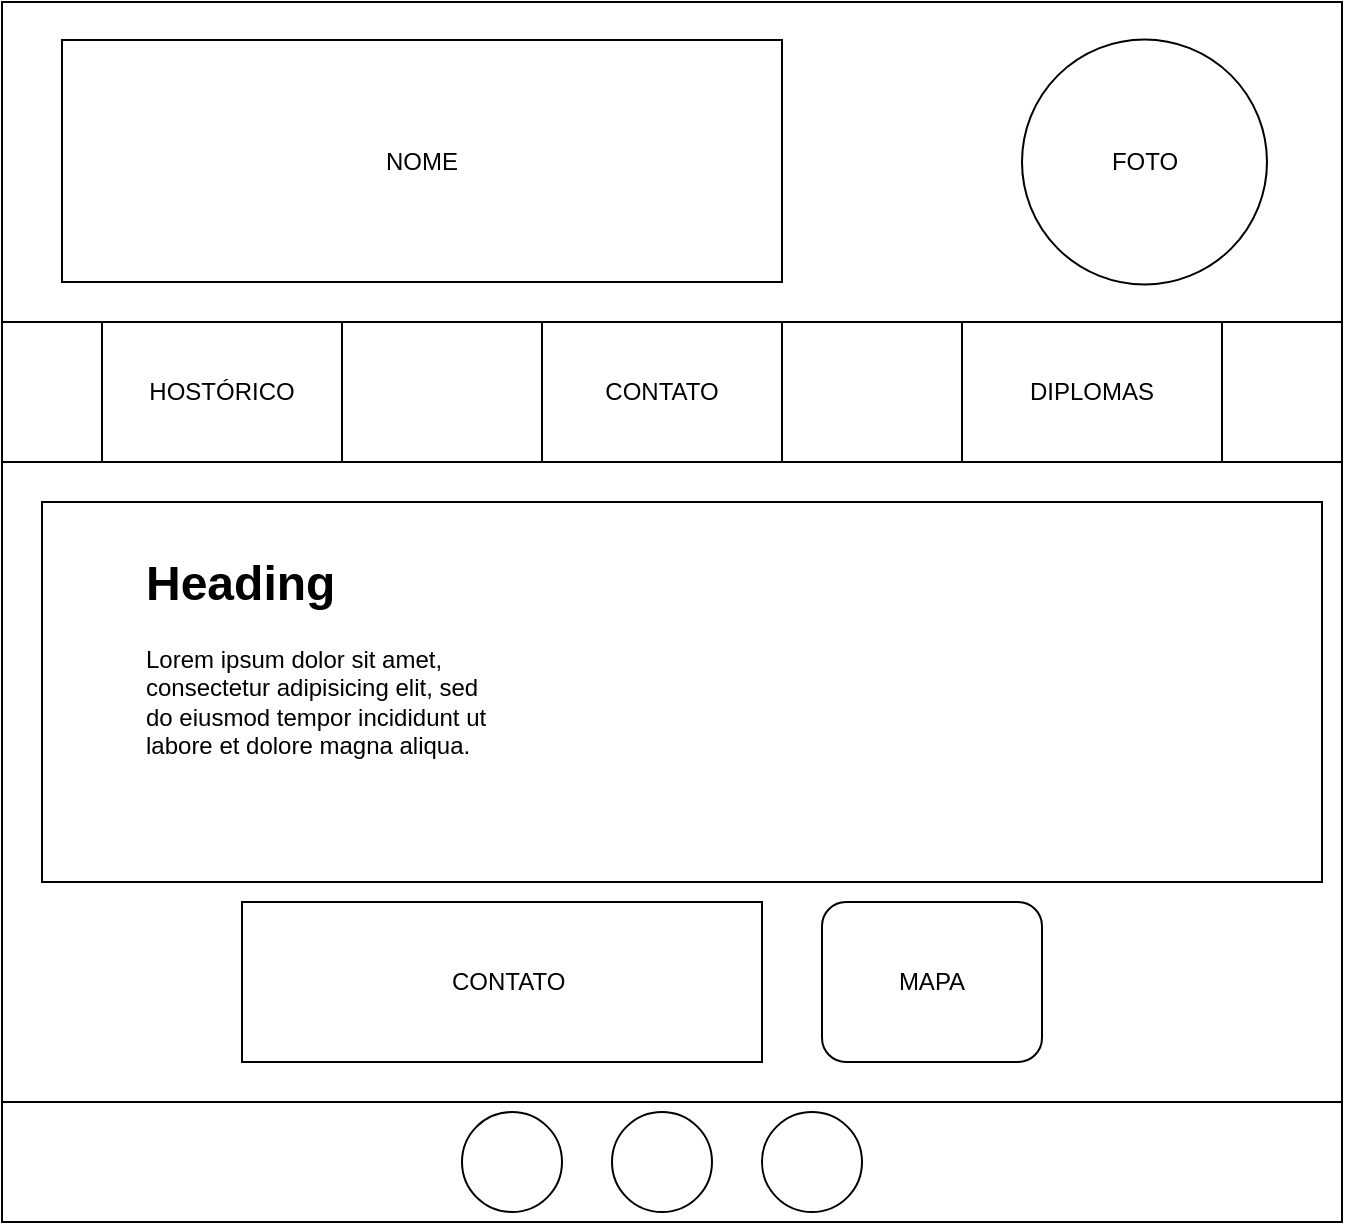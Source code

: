 <mxfile version="24.0.5" type="device">
  <diagram name="Página-1" id="SlgSBXCA7JsIA9-VzttM">
    <mxGraphModel dx="1434" dy="782" grid="1" gridSize="10" guides="1" tooltips="1" connect="1" arrows="1" fold="1" page="1" pageScale="1" pageWidth="827" pageHeight="1169" math="0" shadow="0">
      <root>
        <mxCell id="0" />
        <mxCell id="1" parent="0" />
        <mxCell id="mjvANrLDA_i8fbuJnUeo-2" value="" style="rounded=0;whiteSpace=wrap;html=1;" vertex="1" parent="1">
          <mxGeometry x="60" y="120" width="670" height="610" as="geometry" />
        </mxCell>
        <mxCell id="mjvANrLDA_i8fbuJnUeo-3" value="TITULO" style="rounded=0;whiteSpace=wrap;html=1;" vertex="1" parent="1">
          <mxGeometry x="60" y="120" width="670" height="160" as="geometry" />
        </mxCell>
        <mxCell id="mjvANrLDA_i8fbuJnUeo-4" value="FOTO" style="ellipse;whiteSpace=wrap;html=1;aspect=fixed;" vertex="1" parent="1">
          <mxGeometry x="570" y="138.75" width="122.5" height="122.5" as="geometry" />
        </mxCell>
        <mxCell id="mjvANrLDA_i8fbuJnUeo-6" value="" style="rounded=0;whiteSpace=wrap;html=1;" vertex="1" parent="1">
          <mxGeometry x="60" y="280" width="670" height="70" as="geometry" />
        </mxCell>
        <mxCell id="mjvANrLDA_i8fbuJnUeo-7" value="HOSTÓRICO" style="rounded=0;whiteSpace=wrap;html=1;" vertex="1" parent="1">
          <mxGeometry x="110" y="280" width="120" height="70" as="geometry" />
        </mxCell>
        <mxCell id="mjvANrLDA_i8fbuJnUeo-8" value="CONTATO" style="rounded=0;whiteSpace=wrap;html=1;" vertex="1" parent="1">
          <mxGeometry x="330" y="280" width="120" height="70" as="geometry" />
        </mxCell>
        <mxCell id="mjvANrLDA_i8fbuJnUeo-9" value="DIPLOMAS" style="rounded=0;whiteSpace=wrap;html=1;" vertex="1" parent="1">
          <mxGeometry x="540" y="280" width="130" height="70" as="geometry" />
        </mxCell>
        <mxCell id="mjvANrLDA_i8fbuJnUeo-13" value="" style="rounded=0;whiteSpace=wrap;html=1;" vertex="1" parent="1">
          <mxGeometry x="60" y="670" width="670" height="60" as="geometry" />
        </mxCell>
        <mxCell id="mjvANrLDA_i8fbuJnUeo-17" value="" style="ellipse;whiteSpace=wrap;html=1;aspect=fixed;" vertex="1" parent="1">
          <mxGeometry x="290" y="675" width="50" height="50" as="geometry" />
        </mxCell>
        <mxCell id="mjvANrLDA_i8fbuJnUeo-18" value="" style="ellipse;whiteSpace=wrap;html=1;aspect=fixed;" vertex="1" parent="1">
          <mxGeometry x="365" y="675" width="50" height="50" as="geometry" />
        </mxCell>
        <mxCell id="mjvANrLDA_i8fbuJnUeo-19" value="" style="ellipse;whiteSpace=wrap;html=1;aspect=fixed;" vertex="1" parent="1">
          <mxGeometry x="440" y="675" width="50" height="50" as="geometry" />
        </mxCell>
        <mxCell id="mjvANrLDA_i8fbuJnUeo-20" value="" style="rounded=0;whiteSpace=wrap;html=1;" vertex="1" parent="1">
          <mxGeometry x="80" y="370" width="640" height="190" as="geometry" />
        </mxCell>
        <mxCell id="mjvANrLDA_i8fbuJnUeo-21" value="NOME" style="rounded=0;whiteSpace=wrap;html=1;" vertex="1" parent="1">
          <mxGeometry x="90" y="139" width="360" height="121" as="geometry" />
        </mxCell>
        <mxCell id="mjvANrLDA_i8fbuJnUeo-22" value="&amp;nbsp; CONTATO" style="rounded=0;whiteSpace=wrap;html=1;" vertex="1" parent="1">
          <mxGeometry x="180" y="570" width="260" height="80" as="geometry" />
        </mxCell>
        <mxCell id="mjvANrLDA_i8fbuJnUeo-23" value="&lt;h1 style=&quot;margin-top: 0px;&quot;&gt;Heading&lt;/h1&gt;&lt;p&gt;Lorem ipsum dolor sit amet, consectetur adipisicing elit, sed do eiusmod tempor incididunt ut labore et dolore magna aliqua.&lt;/p&gt;" style="text;html=1;whiteSpace=wrap;overflow=hidden;rounded=0;" vertex="1" parent="1">
          <mxGeometry x="130" y="390" width="180" height="120" as="geometry" />
        </mxCell>
        <mxCell id="mjvANrLDA_i8fbuJnUeo-24" value="MAPA" style="rounded=1;whiteSpace=wrap;html=1;" vertex="1" parent="1">
          <mxGeometry x="470" y="570" width="110" height="80" as="geometry" />
        </mxCell>
      </root>
    </mxGraphModel>
  </diagram>
</mxfile>
